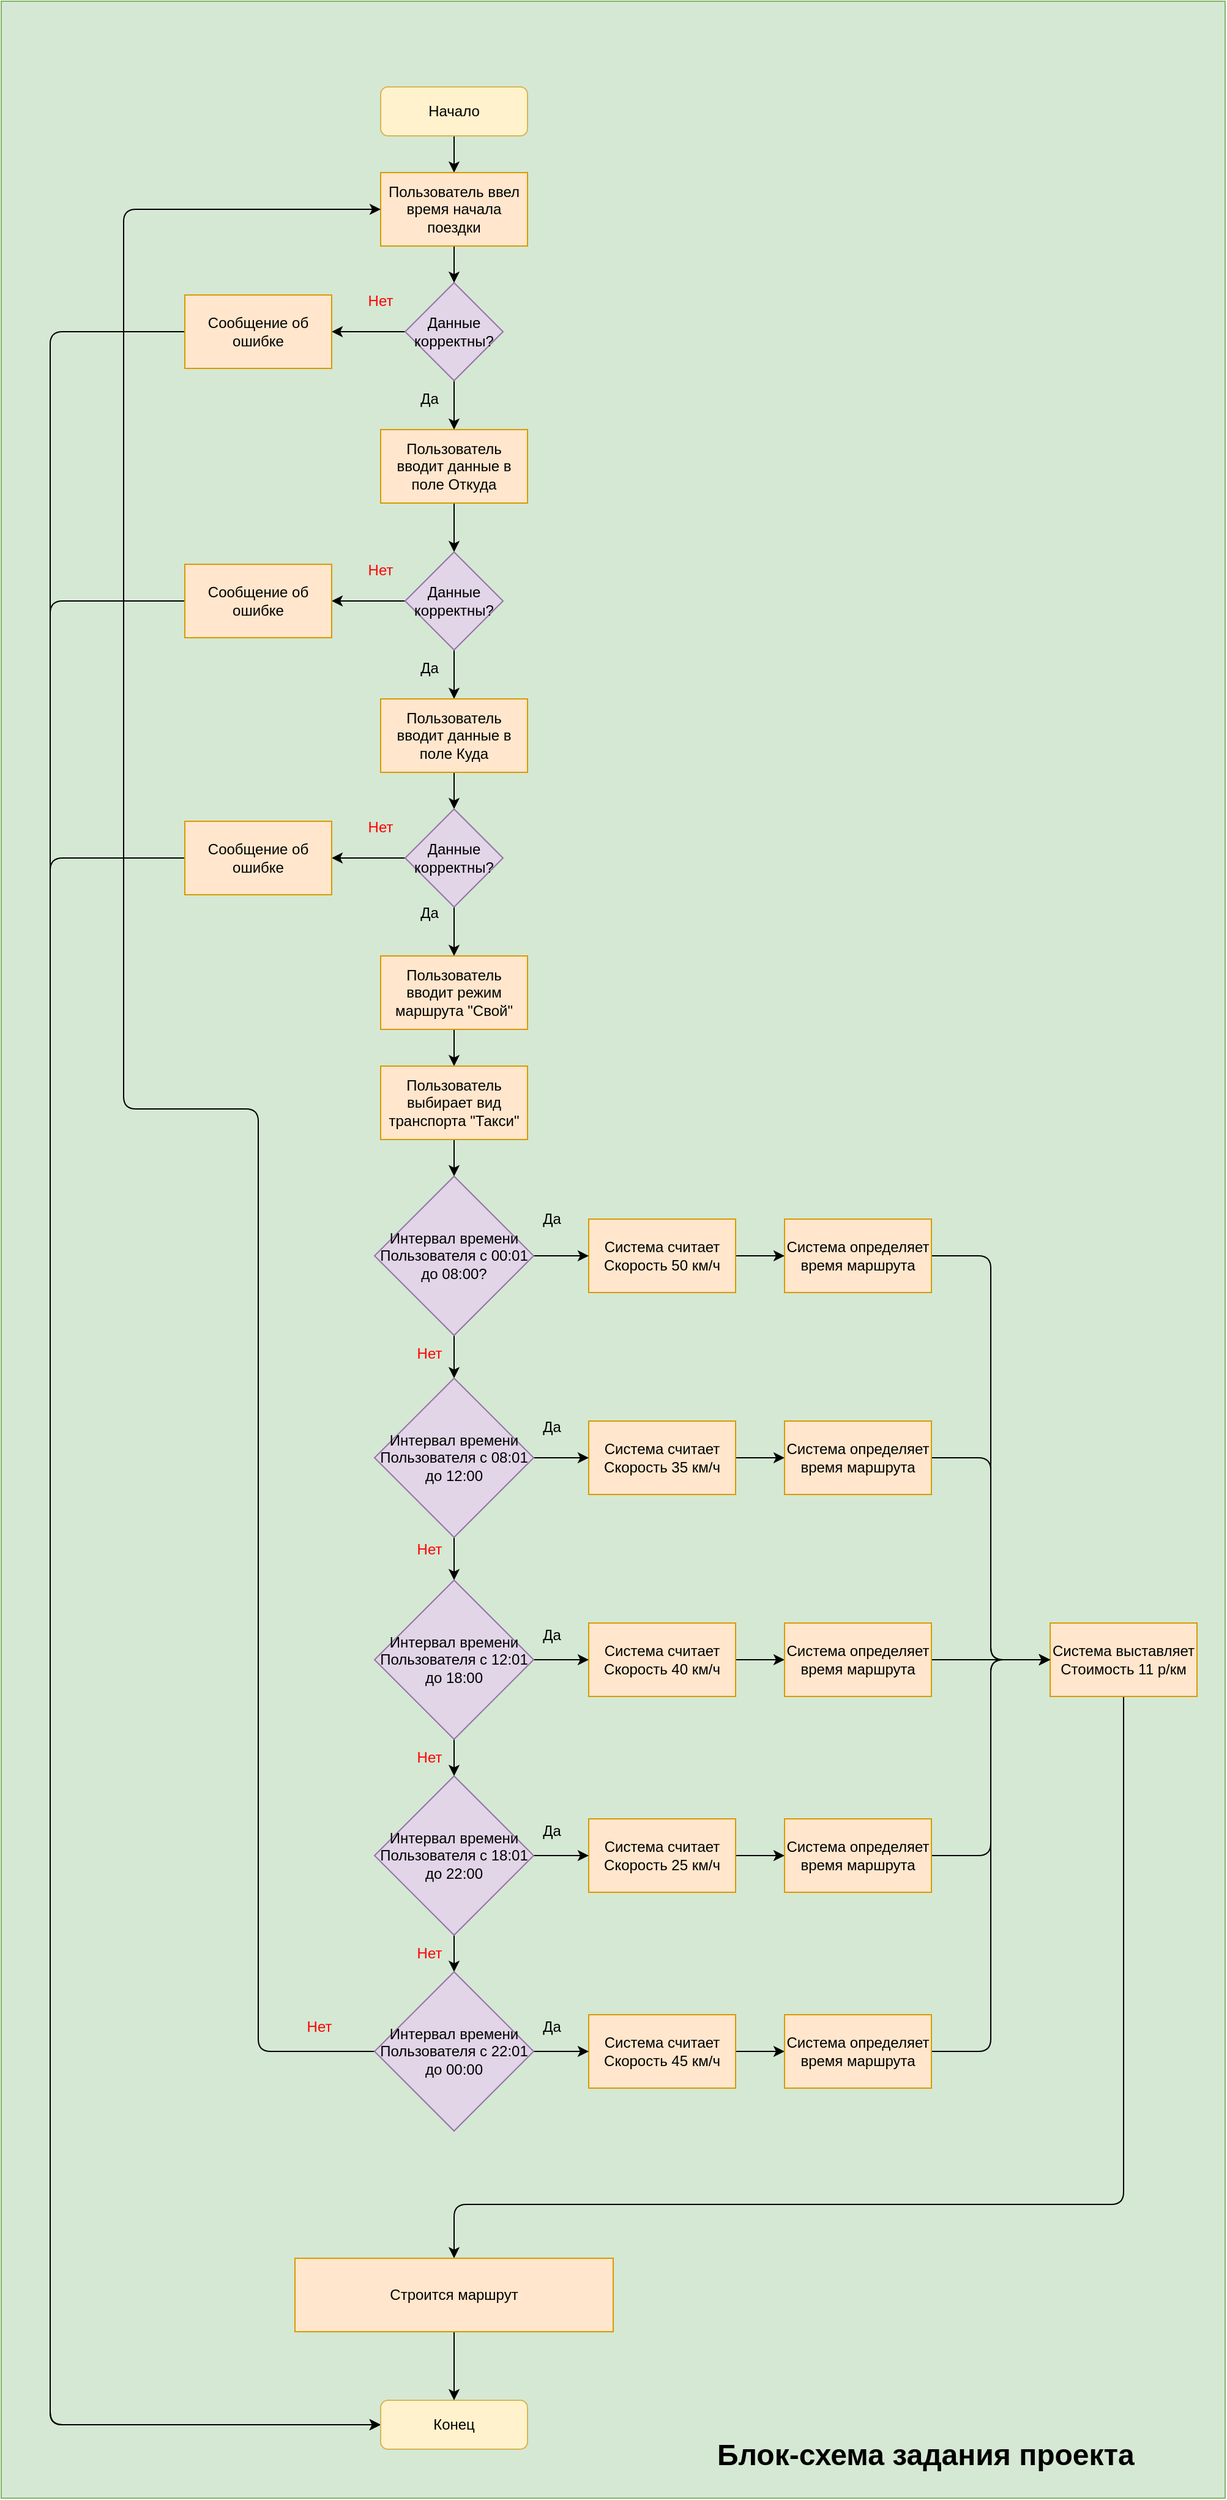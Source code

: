 <mxfile version="20.2.8" type="github">
  <diagram id="C5RBs43oDa-KdzZeNtuy" name="Page-1">
    <mxGraphModel dx="2249" dy="1934" grid="1" gridSize="10" guides="1" tooltips="1" connect="1" arrows="1" fold="1" page="1" pageScale="1" pageWidth="827" pageHeight="1169" math="0" shadow="0">
      <root>
        <mxCell id="WIyWlLk6GJQsqaUBKTNV-0" />
        <mxCell id="WIyWlLk6GJQsqaUBKTNV-1" parent="WIyWlLk6GJQsqaUBKTNV-0" />
        <mxCell id="x6Bd8umGDYyrX07FAp9d-51" value="" style="rounded=0;whiteSpace=wrap;html=1;fillColor=#d5e8d4;strokeColor=#82b366;" parent="WIyWlLk6GJQsqaUBKTNV-1" vertex="1">
          <mxGeometry x="-150" y="-120" width="1000" height="2040" as="geometry" />
        </mxCell>
        <mxCell id="MDdszQrk_3YS0Ri55PwZ-14" style="edgeStyle=orthogonalEdgeStyle;rounded=0;orthogonalLoop=1;jettySize=auto;html=1;entryX=0.5;entryY=0;entryDx=0;entryDy=0;" parent="WIyWlLk6GJQsqaUBKTNV-1" source="WIyWlLk6GJQsqaUBKTNV-3" target="MDdszQrk_3YS0Ri55PwZ-13" edge="1">
          <mxGeometry relative="1" as="geometry" />
        </mxCell>
        <mxCell id="WIyWlLk6GJQsqaUBKTNV-3" value="Начало" style="rounded=1;whiteSpace=wrap;html=1;fontSize=12;glass=0;strokeWidth=1;shadow=0;fillColor=#fff2cc;strokeColor=#d6b656;" parent="WIyWlLk6GJQsqaUBKTNV-1" vertex="1">
          <mxGeometry x="160" y="-50" width="120" height="40" as="geometry" />
        </mxCell>
        <mxCell id="MDdszQrk_3YS0Ri55PwZ-11" style="edgeStyle=orthogonalEdgeStyle;rounded=0;orthogonalLoop=1;jettySize=auto;html=1;entryX=1;entryY=0.5;entryDx=0;entryDy=0;" parent="WIyWlLk6GJQsqaUBKTNV-1" source="MDdszQrk_3YS0Ri55PwZ-7" target="MDdszQrk_3YS0Ri55PwZ-8" edge="1">
          <mxGeometry relative="1" as="geometry" />
        </mxCell>
        <mxCell id="MDdszQrk_3YS0Ri55PwZ-25" style="edgeStyle=orthogonalEdgeStyle;rounded=0;orthogonalLoop=1;jettySize=auto;html=1;entryX=0.5;entryY=0;entryDx=0;entryDy=0;" parent="WIyWlLk6GJQsqaUBKTNV-1" source="MDdszQrk_3YS0Ri55PwZ-7" target="MDdszQrk_3YS0Ri55PwZ-12" edge="1">
          <mxGeometry relative="1" as="geometry" />
        </mxCell>
        <mxCell id="MDdszQrk_3YS0Ri55PwZ-7" value="Данные корректны?" style="rhombus;whiteSpace=wrap;html=1;rounded=0;glass=0;strokeWidth=1;shadow=0;fillColor=#e1d5e7;strokeColor=#9673a6;" parent="WIyWlLk6GJQsqaUBKTNV-1" vertex="1">
          <mxGeometry x="180" y="110" width="80" height="80" as="geometry" />
        </mxCell>
        <mxCell id="x6Bd8umGDYyrX07FAp9d-45" style="edgeStyle=orthogonalEdgeStyle;rounded=1;orthogonalLoop=1;jettySize=auto;html=1;entryX=0;entryY=0.5;entryDx=0;entryDy=0;" parent="WIyWlLk6GJQsqaUBKTNV-1" source="MDdszQrk_3YS0Ri55PwZ-8" target="MDdszQrk_3YS0Ri55PwZ-55" edge="1">
          <mxGeometry relative="1" as="geometry">
            <Array as="points">
              <mxPoint x="-110" y="150" />
              <mxPoint x="-110" y="1860" />
            </Array>
          </mxGeometry>
        </mxCell>
        <mxCell id="MDdszQrk_3YS0Ri55PwZ-8" value="Сообщение об ошибке" style="whiteSpace=wrap;html=1;rounded=0;glass=0;strokeWidth=1;shadow=0;fillColor=#ffe6cc;strokeColor=#d79b00;" parent="WIyWlLk6GJQsqaUBKTNV-1" vertex="1">
          <mxGeometry y="120" width="120" height="60" as="geometry" />
        </mxCell>
        <mxCell id="MDdszQrk_3YS0Ri55PwZ-9" value="Нет" style="text;html=1;strokeColor=none;fillColor=none;align=center;verticalAlign=middle;whiteSpace=wrap;rounded=0;fontColor=#FF0000;" parent="WIyWlLk6GJQsqaUBKTNV-1" vertex="1">
          <mxGeometry x="130" y="110" width="60" height="30" as="geometry" />
        </mxCell>
        <mxCell id="MDdszQrk_3YS0Ri55PwZ-10" value="Да" style="text;html=1;strokeColor=none;fillColor=none;align=center;verticalAlign=middle;whiteSpace=wrap;rounded=0;" parent="WIyWlLk6GJQsqaUBKTNV-1" vertex="1">
          <mxGeometry x="170" y="190" width="60" height="30" as="geometry" />
        </mxCell>
        <mxCell id="MDdszQrk_3YS0Ri55PwZ-24" style="edgeStyle=orthogonalEdgeStyle;rounded=0;orthogonalLoop=1;jettySize=auto;html=1;entryX=0.5;entryY=0;entryDx=0;entryDy=0;" parent="WIyWlLk6GJQsqaUBKTNV-1" source="MDdszQrk_3YS0Ri55PwZ-12" target="MDdszQrk_3YS0Ri55PwZ-18" edge="1">
          <mxGeometry relative="1" as="geometry" />
        </mxCell>
        <mxCell id="MDdszQrk_3YS0Ri55PwZ-12" value="Пользователь вводит данные в поле Откуда" style="whiteSpace=wrap;html=1;rounded=0;glass=0;strokeWidth=1;shadow=0;fillColor=#ffe6cc;strokeColor=#d79b00;" parent="WIyWlLk6GJQsqaUBKTNV-1" vertex="1">
          <mxGeometry x="160" y="230" width="120" height="60" as="geometry" />
        </mxCell>
        <mxCell id="MDdszQrk_3YS0Ri55PwZ-23" style="edgeStyle=orthogonalEdgeStyle;rounded=0;orthogonalLoop=1;jettySize=auto;html=1;" parent="WIyWlLk6GJQsqaUBKTNV-1" source="MDdszQrk_3YS0Ri55PwZ-13" target="MDdszQrk_3YS0Ri55PwZ-7" edge="1">
          <mxGeometry relative="1" as="geometry" />
        </mxCell>
        <mxCell id="MDdszQrk_3YS0Ri55PwZ-13" value="Пользователь ввел время начала поездки" style="whiteSpace=wrap;html=1;rounded=0;glass=0;strokeWidth=1;shadow=0;fillColor=#ffe6cc;strokeColor=#d79b00;" parent="WIyWlLk6GJQsqaUBKTNV-1" vertex="1">
          <mxGeometry x="160" y="20" width="120" height="60" as="geometry" />
        </mxCell>
        <mxCell id="MDdszQrk_3YS0Ri55PwZ-17" style="edgeStyle=orthogonalEdgeStyle;rounded=0;orthogonalLoop=1;jettySize=auto;html=1;entryX=1;entryY=0.5;entryDx=0;entryDy=0;" parent="WIyWlLk6GJQsqaUBKTNV-1" source="MDdszQrk_3YS0Ri55PwZ-18" target="MDdszQrk_3YS0Ri55PwZ-19" edge="1">
          <mxGeometry relative="1" as="geometry" />
        </mxCell>
        <mxCell id="MDdszQrk_3YS0Ri55PwZ-83" style="edgeStyle=orthogonalEdgeStyle;rounded=1;orthogonalLoop=1;jettySize=auto;html=1;entryX=0.5;entryY=0;entryDx=0;entryDy=0;" parent="WIyWlLk6GJQsqaUBKTNV-1" source="MDdszQrk_3YS0Ri55PwZ-18" target="MDdszQrk_3YS0Ri55PwZ-22" edge="1">
          <mxGeometry relative="1" as="geometry" />
        </mxCell>
        <mxCell id="MDdszQrk_3YS0Ri55PwZ-18" value="Данные корректны?" style="rhombus;whiteSpace=wrap;html=1;rounded=0;glass=0;strokeWidth=1;shadow=0;fillColor=#e1d5e7;strokeColor=#9673a6;" parent="WIyWlLk6GJQsqaUBKTNV-1" vertex="1">
          <mxGeometry x="180" y="330" width="80" height="80" as="geometry" />
        </mxCell>
        <mxCell id="x6Bd8umGDYyrX07FAp9d-44" style="edgeStyle=orthogonalEdgeStyle;rounded=1;orthogonalLoop=1;jettySize=auto;html=1;entryX=0;entryY=0.5;entryDx=0;entryDy=0;" parent="WIyWlLk6GJQsqaUBKTNV-1" source="MDdszQrk_3YS0Ri55PwZ-19" target="MDdszQrk_3YS0Ri55PwZ-55" edge="1">
          <mxGeometry relative="1" as="geometry">
            <Array as="points">
              <mxPoint x="-110" y="370" />
              <mxPoint x="-110" y="1860" />
            </Array>
          </mxGeometry>
        </mxCell>
        <mxCell id="MDdszQrk_3YS0Ri55PwZ-19" value="Сообщение об ошибке" style="whiteSpace=wrap;html=1;rounded=0;glass=0;strokeWidth=1;shadow=0;fillColor=#ffe6cc;strokeColor=#d79b00;" parent="WIyWlLk6GJQsqaUBKTNV-1" vertex="1">
          <mxGeometry y="340" width="120" height="60" as="geometry" />
        </mxCell>
        <mxCell id="MDdszQrk_3YS0Ri55PwZ-20" value="Нет" style="text;html=1;strokeColor=none;fillColor=none;align=center;verticalAlign=middle;whiteSpace=wrap;rounded=0;fontColor=#FF0000;" parent="WIyWlLk6GJQsqaUBKTNV-1" vertex="1">
          <mxGeometry x="130" y="330" width="60" height="30" as="geometry" />
        </mxCell>
        <mxCell id="MDdszQrk_3YS0Ri55PwZ-21" value="Да" style="text;html=1;strokeColor=none;fillColor=none;align=center;verticalAlign=middle;whiteSpace=wrap;rounded=0;" parent="WIyWlLk6GJQsqaUBKTNV-1" vertex="1">
          <mxGeometry x="170" y="410" width="60" height="30" as="geometry" />
        </mxCell>
        <mxCell id="MDdszQrk_3YS0Ri55PwZ-35" style="edgeStyle=orthogonalEdgeStyle;rounded=0;orthogonalLoop=1;jettySize=auto;html=1;entryX=0.5;entryY=0;entryDx=0;entryDy=0;" parent="WIyWlLk6GJQsqaUBKTNV-1" source="MDdszQrk_3YS0Ri55PwZ-22" target="MDdszQrk_3YS0Ri55PwZ-29" edge="1">
          <mxGeometry relative="1" as="geometry" />
        </mxCell>
        <mxCell id="MDdszQrk_3YS0Ri55PwZ-22" value="Пользователь вводит данные в поле Куда" style="whiteSpace=wrap;html=1;rounded=0;glass=0;strokeWidth=1;shadow=0;fillColor=#ffe6cc;strokeColor=#d79b00;" parent="WIyWlLk6GJQsqaUBKTNV-1" vertex="1">
          <mxGeometry x="160" y="450" width="120" height="60" as="geometry" />
        </mxCell>
        <mxCell id="MDdszQrk_3YS0Ri55PwZ-28" style="edgeStyle=orthogonalEdgeStyle;rounded=1;orthogonalLoop=1;jettySize=auto;html=1;entryX=1;entryY=0.5;entryDx=0;entryDy=0;" parent="WIyWlLk6GJQsqaUBKTNV-1" source="MDdszQrk_3YS0Ri55PwZ-29" target="MDdszQrk_3YS0Ri55PwZ-30" edge="1">
          <mxGeometry relative="1" as="geometry" />
        </mxCell>
        <mxCell id="x6Bd8umGDYyrX07FAp9d-1" style="edgeStyle=orthogonalEdgeStyle;rounded=0;orthogonalLoop=1;jettySize=auto;html=1;entryX=0.5;entryY=0;entryDx=0;entryDy=0;" parent="WIyWlLk6GJQsqaUBKTNV-1" source="MDdszQrk_3YS0Ri55PwZ-29" target="MDdszQrk_3YS0Ri55PwZ-41" edge="1">
          <mxGeometry relative="1" as="geometry" />
        </mxCell>
        <mxCell id="MDdszQrk_3YS0Ri55PwZ-29" value="Данные корректны?" style="rhombus;whiteSpace=wrap;html=1;rounded=0;glass=0;strokeWidth=1;shadow=0;fillColor=#e1d5e7;strokeColor=#9673a6;" parent="WIyWlLk6GJQsqaUBKTNV-1" vertex="1">
          <mxGeometry x="180" y="540" width="80" height="80" as="geometry" />
        </mxCell>
        <mxCell id="x6Bd8umGDYyrX07FAp9d-43" style="edgeStyle=orthogonalEdgeStyle;rounded=1;orthogonalLoop=1;jettySize=auto;html=1;entryX=0;entryY=0.5;entryDx=0;entryDy=0;" parent="WIyWlLk6GJQsqaUBKTNV-1" source="MDdszQrk_3YS0Ri55PwZ-30" target="MDdszQrk_3YS0Ri55PwZ-55" edge="1">
          <mxGeometry relative="1" as="geometry">
            <Array as="points">
              <mxPoint x="-110" y="580" />
              <mxPoint x="-110" y="1860" />
            </Array>
          </mxGeometry>
        </mxCell>
        <mxCell id="MDdszQrk_3YS0Ri55PwZ-30" value="Сообщение об ошибке" style="whiteSpace=wrap;html=1;rounded=0;glass=0;strokeWidth=1;shadow=0;fillColor=#ffe6cc;strokeColor=#d79b00;" parent="WIyWlLk6GJQsqaUBKTNV-1" vertex="1">
          <mxGeometry y="550" width="120" height="60" as="geometry" />
        </mxCell>
        <mxCell id="MDdszQrk_3YS0Ri55PwZ-31" value="Нет" style="text;html=1;strokeColor=none;fillColor=none;align=center;verticalAlign=middle;whiteSpace=wrap;rounded=0;fontColor=#FF0000;" parent="WIyWlLk6GJQsqaUBKTNV-1" vertex="1">
          <mxGeometry x="130" y="540" width="60" height="30" as="geometry" />
        </mxCell>
        <mxCell id="x6Bd8umGDYyrX07FAp9d-2" style="edgeStyle=orthogonalEdgeStyle;rounded=0;orthogonalLoop=1;jettySize=auto;html=1;entryX=0.5;entryY=0;entryDx=0;entryDy=0;" parent="WIyWlLk6GJQsqaUBKTNV-1" source="MDdszQrk_3YS0Ri55PwZ-41" target="MDdszQrk_3YS0Ri55PwZ-59" edge="1">
          <mxGeometry relative="1" as="geometry" />
        </mxCell>
        <mxCell id="MDdszQrk_3YS0Ri55PwZ-41" value="Пользователь вводит режим маршрута &quot;Свой&quot;" style="whiteSpace=wrap;html=1;rounded=0;glass=0;strokeWidth=1;shadow=0;fillColor=#ffe6cc;strokeColor=#d79b00;" parent="WIyWlLk6GJQsqaUBKTNV-1" vertex="1">
          <mxGeometry x="160" y="660" width="120" height="60" as="geometry" />
        </mxCell>
        <mxCell id="MDdszQrk_3YS0Ri55PwZ-55" value="Конец" style="rounded=1;whiteSpace=wrap;html=1;fontSize=12;glass=0;strokeWidth=1;shadow=0;fillColor=#fff2cc;strokeColor=#d6b656;" parent="WIyWlLk6GJQsqaUBKTNV-1" vertex="1">
          <mxGeometry x="160" y="1840" width="120" height="40" as="geometry" />
        </mxCell>
        <mxCell id="x6Bd8umGDYyrX07FAp9d-4" style="edgeStyle=orthogonalEdgeStyle;rounded=0;orthogonalLoop=1;jettySize=auto;html=1;" parent="WIyWlLk6GJQsqaUBKTNV-1" source="MDdszQrk_3YS0Ri55PwZ-59" target="x6Bd8umGDYyrX07FAp9d-3" edge="1">
          <mxGeometry relative="1" as="geometry" />
        </mxCell>
        <mxCell id="MDdszQrk_3YS0Ri55PwZ-59" value="Пользователь выбирает вид транспорта &quot;Такси&quot;" style="whiteSpace=wrap;html=1;rounded=0;glass=0;strokeWidth=1;shadow=0;fillColor=#ffe6cc;strokeColor=#d79b00;" parent="WIyWlLk6GJQsqaUBKTNV-1" vertex="1">
          <mxGeometry x="160" y="750" width="120" height="60" as="geometry" />
        </mxCell>
        <mxCell id="MDdszQrk_3YS0Ri55PwZ-73" value="Строится маршрут" style="whiteSpace=wrap;html=1;rounded=0;glass=0;strokeWidth=1;shadow=0;" parent="WIyWlLk6GJQsqaUBKTNV-1" vertex="1">
          <mxGeometry x="90" y="1724" width="260" height="60" as="geometry" />
        </mxCell>
        <mxCell id="MDdszQrk_3YS0Ri55PwZ-82" value="Да" style="text;html=1;strokeColor=none;fillColor=none;align=center;verticalAlign=middle;whiteSpace=wrap;rounded=0;" parent="WIyWlLk6GJQsqaUBKTNV-1" vertex="1">
          <mxGeometry x="170" y="610" width="60" height="30" as="geometry" />
        </mxCell>
        <mxCell id="GXfTCK9ahf9_WwvT0qx7-0" style="edgeStyle=orthogonalEdgeStyle;rounded=1;orthogonalLoop=1;jettySize=auto;html=1;entryX=0.5;entryY=0;entryDx=0;entryDy=0;" edge="1" parent="WIyWlLk6GJQsqaUBKTNV-1" source="TxrjslWTLOFKVKNDRbL8-40" target="x6Bd8umGDYyrX07FAp9d-41">
          <mxGeometry relative="1" as="geometry">
            <Array as="points">
              <mxPoint x="767" y="1680" />
              <mxPoint x="220" y="1680" />
            </Array>
          </mxGeometry>
        </mxCell>
        <mxCell id="TxrjslWTLOFKVKNDRbL8-40" value="Система выставляет Стоимость 11 р/км" style="whiteSpace=wrap;html=1;rounded=0;glass=0;strokeWidth=1;shadow=0;fillColor=#ffe6cc;strokeColor=#d79b00;" parent="WIyWlLk6GJQsqaUBKTNV-1" vertex="1">
          <mxGeometry x="707" y="1205" width="120" height="60" as="geometry" />
        </mxCell>
        <mxCell id="x6Bd8umGDYyrX07FAp9d-15" style="edgeStyle=orthogonalEdgeStyle;rounded=0;orthogonalLoop=1;jettySize=auto;html=1;entryX=0;entryY=0.5;entryDx=0;entryDy=0;" parent="WIyWlLk6GJQsqaUBKTNV-1" source="TxrjslWTLOFKVKNDRbL8-86" target="TxrjslWTLOFKVKNDRbL8-96" edge="1">
          <mxGeometry relative="1" as="geometry" />
        </mxCell>
        <mxCell id="TxrjslWTLOFKVKNDRbL8-86" value="Система считает Скорость 50 км/ч" style="whiteSpace=wrap;html=1;rounded=0;glass=0;strokeWidth=1;shadow=0;fillColor=#ffe6cc;strokeColor=#d79b00;" parent="WIyWlLk6GJQsqaUBKTNV-1" vertex="1">
          <mxGeometry x="330" y="875" width="120" height="60" as="geometry" />
        </mxCell>
        <mxCell id="x6Bd8umGDYyrX07FAp9d-33" style="edgeStyle=orthogonalEdgeStyle;rounded=0;orthogonalLoop=1;jettySize=auto;html=1;entryX=0;entryY=0.5;entryDx=0;entryDy=0;" parent="WIyWlLk6GJQsqaUBKTNV-1" source="TxrjslWTLOFKVKNDRbL8-92" target="TxrjslWTLOFKVKNDRbL8-98" edge="1">
          <mxGeometry relative="1" as="geometry" />
        </mxCell>
        <mxCell id="TxrjslWTLOFKVKNDRbL8-92" value="Система считает Скорость 35 км/ч" style="whiteSpace=wrap;html=1;rounded=0;glass=0;strokeWidth=1;shadow=0;fillColor=#ffe6cc;strokeColor=#d79b00;" parent="WIyWlLk6GJQsqaUBKTNV-1" vertex="1">
          <mxGeometry x="330" y="1040" width="120" height="60" as="geometry" />
        </mxCell>
        <mxCell id="x6Bd8umGDYyrX07FAp9d-32" style="edgeStyle=orthogonalEdgeStyle;rounded=0;orthogonalLoop=1;jettySize=auto;html=1;entryX=0;entryY=0.5;entryDx=0;entryDy=0;" parent="WIyWlLk6GJQsqaUBKTNV-1" source="TxrjslWTLOFKVKNDRbL8-93" target="TxrjslWTLOFKVKNDRbL8-97" edge="1">
          <mxGeometry relative="1" as="geometry" />
        </mxCell>
        <mxCell id="TxrjslWTLOFKVKNDRbL8-93" value="Система считает Скорость 40 км/ч" style="whiteSpace=wrap;html=1;rounded=0;glass=0;strokeWidth=1;shadow=0;fillColor=#ffe6cc;strokeColor=#d79b00;" parent="WIyWlLk6GJQsqaUBKTNV-1" vertex="1">
          <mxGeometry x="330" y="1205" width="120" height="60" as="geometry" />
        </mxCell>
        <mxCell id="x6Bd8umGDYyrX07FAp9d-29" style="edgeStyle=orthogonalEdgeStyle;rounded=0;orthogonalLoop=1;jettySize=auto;html=1;entryX=0;entryY=0.5;entryDx=0;entryDy=0;" parent="WIyWlLk6GJQsqaUBKTNV-1" source="TxrjslWTLOFKVKNDRbL8-94" target="TxrjslWTLOFKVKNDRbL8-99" edge="1">
          <mxGeometry relative="1" as="geometry" />
        </mxCell>
        <mxCell id="TxrjslWTLOFKVKNDRbL8-94" value="Система считает Скорость 25 км/ч" style="whiteSpace=wrap;html=1;rounded=0;glass=0;strokeWidth=1;shadow=0;fillColor=#ffe6cc;strokeColor=#d79b00;" parent="WIyWlLk6GJQsqaUBKTNV-1" vertex="1">
          <mxGeometry x="330" y="1365" width="120" height="60" as="geometry" />
        </mxCell>
        <mxCell id="x6Bd8umGDYyrX07FAp9d-31" style="edgeStyle=orthogonalEdgeStyle;rounded=0;orthogonalLoop=1;jettySize=auto;html=1;entryX=0;entryY=0.5;entryDx=0;entryDy=0;" parent="WIyWlLk6GJQsqaUBKTNV-1" source="TxrjslWTLOFKVKNDRbL8-95" target="TxrjslWTLOFKVKNDRbL8-100" edge="1">
          <mxGeometry relative="1" as="geometry" />
        </mxCell>
        <mxCell id="TxrjslWTLOFKVKNDRbL8-95" value="Система считает Скорость 45 км/ч" style="whiteSpace=wrap;html=1;rounded=0;glass=0;strokeWidth=1;shadow=0;fillColor=#ffe6cc;strokeColor=#d79b00;" parent="WIyWlLk6GJQsqaUBKTNV-1" vertex="1">
          <mxGeometry x="330" y="1525" width="120" height="60" as="geometry" />
        </mxCell>
        <mxCell id="x6Bd8umGDYyrX07FAp9d-34" style="edgeStyle=orthogonalEdgeStyle;rounded=1;orthogonalLoop=1;jettySize=auto;html=1;entryX=0;entryY=0.5;entryDx=0;entryDy=0;" parent="WIyWlLk6GJQsqaUBKTNV-1" source="TxrjslWTLOFKVKNDRbL8-96" target="TxrjslWTLOFKVKNDRbL8-40" edge="1">
          <mxGeometry relative="1" as="geometry" />
        </mxCell>
        <mxCell id="TxrjslWTLOFKVKNDRbL8-96" value="Система определяет время маршрута" style="whiteSpace=wrap;html=1;rounded=0;glass=0;strokeWidth=1;shadow=0;fillColor=#ffe6cc;strokeColor=#d79b00;" parent="WIyWlLk6GJQsqaUBKTNV-1" vertex="1">
          <mxGeometry x="490" y="875" width="120" height="60" as="geometry" />
        </mxCell>
        <mxCell id="x6Bd8umGDYyrX07FAp9d-36" style="edgeStyle=orthogonalEdgeStyle;rounded=1;orthogonalLoop=1;jettySize=auto;html=1;entryX=0;entryY=0.5;entryDx=0;entryDy=0;" parent="WIyWlLk6GJQsqaUBKTNV-1" source="TxrjslWTLOFKVKNDRbL8-97" target="TxrjslWTLOFKVKNDRbL8-40" edge="1">
          <mxGeometry relative="1" as="geometry" />
        </mxCell>
        <mxCell id="TxrjslWTLOFKVKNDRbL8-97" value="Система определяет время маршрута" style="whiteSpace=wrap;html=1;rounded=0;glass=0;strokeWidth=1;shadow=0;fillColor=#ffe6cc;strokeColor=#d79b00;" parent="WIyWlLk6GJQsqaUBKTNV-1" vertex="1">
          <mxGeometry x="490" y="1205" width="120" height="60" as="geometry" />
        </mxCell>
        <mxCell id="x6Bd8umGDYyrX07FAp9d-35" style="edgeStyle=orthogonalEdgeStyle;rounded=1;orthogonalLoop=1;jettySize=auto;html=1;entryX=0;entryY=0.5;entryDx=0;entryDy=0;" parent="WIyWlLk6GJQsqaUBKTNV-1" source="TxrjslWTLOFKVKNDRbL8-98" target="TxrjslWTLOFKVKNDRbL8-40" edge="1">
          <mxGeometry relative="1" as="geometry" />
        </mxCell>
        <mxCell id="TxrjslWTLOFKVKNDRbL8-98" value="Система определяет время маршрута" style="whiteSpace=wrap;html=1;rounded=0;glass=0;strokeWidth=1;shadow=0;fillColor=#ffe6cc;strokeColor=#d79b00;" parent="WIyWlLk6GJQsqaUBKTNV-1" vertex="1">
          <mxGeometry x="490" y="1040" width="120" height="60" as="geometry" />
        </mxCell>
        <mxCell id="x6Bd8umGDYyrX07FAp9d-37" style="edgeStyle=orthogonalEdgeStyle;rounded=1;orthogonalLoop=1;jettySize=auto;html=1;entryX=0;entryY=0.5;entryDx=0;entryDy=0;" parent="WIyWlLk6GJQsqaUBKTNV-1" source="TxrjslWTLOFKVKNDRbL8-99" target="TxrjslWTLOFKVKNDRbL8-40" edge="1">
          <mxGeometry relative="1" as="geometry" />
        </mxCell>
        <mxCell id="TxrjslWTLOFKVKNDRbL8-99" value="Система определяет время маршрута" style="whiteSpace=wrap;html=1;rounded=0;glass=0;strokeWidth=1;shadow=0;fillColor=#ffe6cc;strokeColor=#d79b00;" parent="WIyWlLk6GJQsqaUBKTNV-1" vertex="1">
          <mxGeometry x="490" y="1365" width="120" height="60" as="geometry" />
        </mxCell>
        <mxCell id="x6Bd8umGDYyrX07FAp9d-38" style="edgeStyle=orthogonalEdgeStyle;rounded=1;orthogonalLoop=1;jettySize=auto;html=1;entryX=0;entryY=0.5;entryDx=0;entryDy=0;" parent="WIyWlLk6GJQsqaUBKTNV-1" source="TxrjslWTLOFKVKNDRbL8-100" target="TxrjslWTLOFKVKNDRbL8-40" edge="1">
          <mxGeometry relative="1" as="geometry" />
        </mxCell>
        <mxCell id="TxrjslWTLOFKVKNDRbL8-100" value="Система определяет время маршрута" style="whiteSpace=wrap;html=1;rounded=0;glass=0;strokeWidth=1;shadow=0;fillColor=#ffe6cc;strokeColor=#d79b00;" parent="WIyWlLk6GJQsqaUBKTNV-1" vertex="1">
          <mxGeometry x="490" y="1525" width="120" height="60" as="geometry" />
        </mxCell>
        <mxCell id="oh5eWrbdU4gbp5_5aUjE-4" value="&lt;h1&gt;Блок-схема задания проекта&lt;/h1&gt;" style="text;html=1;strokeColor=none;fillColor=none;spacing=5;spacingTop=-20;whiteSpace=wrap;overflow=hidden;rounded=0;" parent="WIyWlLk6GJQsqaUBKTNV-1" vertex="1">
          <mxGeometry x="430" y="1865" width="397" height="40" as="geometry" />
        </mxCell>
        <mxCell id="x6Bd8umGDYyrX07FAp9d-9" style="edgeStyle=orthogonalEdgeStyle;rounded=0;orthogonalLoop=1;jettySize=auto;html=1;entryX=0.5;entryY=0;entryDx=0;entryDy=0;" parent="WIyWlLk6GJQsqaUBKTNV-1" source="x6Bd8umGDYyrX07FAp9d-3" target="x6Bd8umGDYyrX07FAp9d-8" edge="1">
          <mxGeometry relative="1" as="geometry" />
        </mxCell>
        <mxCell id="x6Bd8umGDYyrX07FAp9d-14" style="edgeStyle=orthogonalEdgeStyle;rounded=0;orthogonalLoop=1;jettySize=auto;html=1;entryX=0;entryY=0.5;entryDx=0;entryDy=0;" parent="WIyWlLk6GJQsqaUBKTNV-1" source="x6Bd8umGDYyrX07FAp9d-3" target="TxrjslWTLOFKVKNDRbL8-86" edge="1">
          <mxGeometry relative="1" as="geometry" />
        </mxCell>
        <mxCell id="x6Bd8umGDYyrX07FAp9d-3" value="Интервал времени Пользователя с 00:01 до 08:00?" style="rhombus;whiteSpace=wrap;html=1;rounded=0;glass=0;strokeWidth=1;shadow=0;fillColor=#e1d5e7;strokeColor=#9673a6;" parent="WIyWlLk6GJQsqaUBKTNV-1" vertex="1">
          <mxGeometry x="155" y="840" width="130" height="130" as="geometry" />
        </mxCell>
        <mxCell id="x6Bd8umGDYyrX07FAp9d-23" style="edgeStyle=orthogonalEdgeStyle;rounded=0;orthogonalLoop=1;jettySize=auto;html=1;" parent="WIyWlLk6GJQsqaUBKTNV-1" source="x6Bd8umGDYyrX07FAp9d-8" target="x6Bd8umGDYyrX07FAp9d-20" edge="1">
          <mxGeometry relative="1" as="geometry" />
        </mxCell>
        <mxCell id="x6Bd8umGDYyrX07FAp9d-26" style="edgeStyle=orthogonalEdgeStyle;rounded=0;orthogonalLoop=1;jettySize=auto;html=1;entryX=0;entryY=0.5;entryDx=0;entryDy=0;" parent="WIyWlLk6GJQsqaUBKTNV-1" source="x6Bd8umGDYyrX07FAp9d-8" target="TxrjslWTLOFKVKNDRbL8-92" edge="1">
          <mxGeometry relative="1" as="geometry" />
        </mxCell>
        <mxCell id="x6Bd8umGDYyrX07FAp9d-8" value="Интервал времени Пользователя с 08:01 до 12:00" style="rhombus;whiteSpace=wrap;html=1;rounded=0;glass=0;strokeWidth=1;shadow=0;fillColor=#e1d5e7;strokeColor=#9673a6;" parent="WIyWlLk6GJQsqaUBKTNV-1" vertex="1">
          <mxGeometry x="155" y="1005" width="130" height="130" as="geometry" />
        </mxCell>
        <mxCell id="x6Bd8umGDYyrX07FAp9d-10" value="Нет" style="text;html=1;strokeColor=none;fillColor=none;align=center;verticalAlign=middle;whiteSpace=wrap;rounded=0;fontColor=#FF0000;" parent="WIyWlLk6GJQsqaUBKTNV-1" vertex="1">
          <mxGeometry x="170" y="970" width="60" height="30" as="geometry" />
        </mxCell>
        <mxCell id="x6Bd8umGDYyrX07FAp9d-24" style="edgeStyle=orthogonalEdgeStyle;rounded=0;orthogonalLoop=1;jettySize=auto;html=1;" parent="WIyWlLk6GJQsqaUBKTNV-1" source="x6Bd8umGDYyrX07FAp9d-20" target="x6Bd8umGDYyrX07FAp9d-21" edge="1">
          <mxGeometry relative="1" as="geometry" />
        </mxCell>
        <mxCell id="x6Bd8umGDYyrX07FAp9d-27" style="edgeStyle=orthogonalEdgeStyle;rounded=0;orthogonalLoop=1;jettySize=auto;html=1;entryX=0;entryY=0.5;entryDx=0;entryDy=0;" parent="WIyWlLk6GJQsqaUBKTNV-1" source="x6Bd8umGDYyrX07FAp9d-20" target="TxrjslWTLOFKVKNDRbL8-93" edge="1">
          <mxGeometry relative="1" as="geometry" />
        </mxCell>
        <mxCell id="x6Bd8umGDYyrX07FAp9d-20" value="Интервал времени Пользователя с 12:01 до 18:00" style="rhombus;whiteSpace=wrap;html=1;rounded=0;glass=0;strokeWidth=1;shadow=0;fillColor=#e1d5e7;strokeColor=#9673a6;" parent="WIyWlLk6GJQsqaUBKTNV-1" vertex="1">
          <mxGeometry x="155" y="1170" width="130" height="130" as="geometry" />
        </mxCell>
        <mxCell id="x6Bd8umGDYyrX07FAp9d-25" style="edgeStyle=orthogonalEdgeStyle;rounded=0;orthogonalLoop=1;jettySize=auto;html=1;entryX=0.5;entryY=0;entryDx=0;entryDy=0;" parent="WIyWlLk6GJQsqaUBKTNV-1" source="x6Bd8umGDYyrX07FAp9d-21" target="x6Bd8umGDYyrX07FAp9d-22" edge="1">
          <mxGeometry relative="1" as="geometry" />
        </mxCell>
        <mxCell id="x6Bd8umGDYyrX07FAp9d-28" style="edgeStyle=orthogonalEdgeStyle;rounded=0;orthogonalLoop=1;jettySize=auto;html=1;entryX=0;entryY=0.5;entryDx=0;entryDy=0;" parent="WIyWlLk6GJQsqaUBKTNV-1" source="x6Bd8umGDYyrX07FAp9d-21" target="TxrjslWTLOFKVKNDRbL8-94" edge="1">
          <mxGeometry relative="1" as="geometry" />
        </mxCell>
        <mxCell id="x6Bd8umGDYyrX07FAp9d-21" value="Интервал времени Пользователя с 18:01 до 22:00" style="rhombus;whiteSpace=wrap;html=1;rounded=0;glass=0;strokeWidth=1;shadow=0;fillColor=#e1d5e7;strokeColor=#9673a6;" parent="WIyWlLk6GJQsqaUBKTNV-1" vertex="1">
          <mxGeometry x="155" y="1330" width="130" height="130" as="geometry" />
        </mxCell>
        <mxCell id="x6Bd8umGDYyrX07FAp9d-30" style="edgeStyle=orthogonalEdgeStyle;rounded=0;orthogonalLoop=1;jettySize=auto;html=1;entryX=0;entryY=0.5;entryDx=0;entryDy=0;" parent="WIyWlLk6GJQsqaUBKTNV-1" source="x6Bd8umGDYyrX07FAp9d-22" target="TxrjslWTLOFKVKNDRbL8-95" edge="1">
          <mxGeometry relative="1" as="geometry" />
        </mxCell>
        <mxCell id="GXfTCK9ahf9_WwvT0qx7-1" style="edgeStyle=orthogonalEdgeStyle;rounded=1;orthogonalLoop=1;jettySize=auto;html=1;entryX=0;entryY=0.5;entryDx=0;entryDy=0;" edge="1" parent="WIyWlLk6GJQsqaUBKTNV-1" source="x6Bd8umGDYyrX07FAp9d-22" target="MDdszQrk_3YS0Ri55PwZ-13">
          <mxGeometry relative="1" as="geometry">
            <Array as="points">
              <mxPoint x="60" y="1555" />
              <mxPoint x="60" y="785" />
              <mxPoint x="-50" y="785" />
              <mxPoint x="-50" y="50" />
            </Array>
          </mxGeometry>
        </mxCell>
        <mxCell id="x6Bd8umGDYyrX07FAp9d-22" value="Интервал времени Пользователя с 22:01 до 00:00" style="rhombus;whiteSpace=wrap;html=1;rounded=0;glass=0;strokeWidth=1;shadow=0;fillColor=#e1d5e7;strokeColor=#9673a6;" parent="WIyWlLk6GJQsqaUBKTNV-1" vertex="1">
          <mxGeometry x="155" y="1490" width="130" height="130" as="geometry" />
        </mxCell>
        <mxCell id="x6Bd8umGDYyrX07FAp9d-42" style="edgeStyle=orthogonalEdgeStyle;rounded=1;orthogonalLoop=1;jettySize=auto;html=1;entryX=0.5;entryY=0;entryDx=0;entryDy=0;" parent="WIyWlLk6GJQsqaUBKTNV-1" source="x6Bd8umGDYyrX07FAp9d-41" target="MDdszQrk_3YS0Ri55PwZ-55" edge="1">
          <mxGeometry relative="1" as="geometry" />
        </mxCell>
        <mxCell id="x6Bd8umGDYyrX07FAp9d-41" value="Строится маршрут" style="whiteSpace=wrap;html=1;rounded=0;glass=0;strokeWidth=1;shadow=0;fillColor=#ffe6cc;strokeColor=#d79b00;" parent="WIyWlLk6GJQsqaUBKTNV-1" vertex="1">
          <mxGeometry x="90" y="1724" width="260" height="60" as="geometry" />
        </mxCell>
        <mxCell id="x6Bd8umGDYyrX07FAp9d-46" value="Нет" style="text;html=1;strokeColor=none;fillColor=none;align=center;verticalAlign=middle;whiteSpace=wrap;rounded=0;fontColor=#FF0000;" parent="WIyWlLk6GJQsqaUBKTNV-1" vertex="1">
          <mxGeometry x="170" y="1130" width="60" height="30" as="geometry" />
        </mxCell>
        <mxCell id="x6Bd8umGDYyrX07FAp9d-47" value="Нет" style="text;html=1;strokeColor=none;fillColor=none;align=center;verticalAlign=middle;whiteSpace=wrap;rounded=0;fontColor=#FF0000;" parent="WIyWlLk6GJQsqaUBKTNV-1" vertex="1">
          <mxGeometry x="170" y="1300" width="60" height="30" as="geometry" />
        </mxCell>
        <mxCell id="x6Bd8umGDYyrX07FAp9d-48" value="Нет" style="text;html=1;strokeColor=none;fillColor=none;align=center;verticalAlign=middle;whiteSpace=wrap;rounded=0;fontColor=#FF0000;" parent="WIyWlLk6GJQsqaUBKTNV-1" vertex="1">
          <mxGeometry x="170" y="1460" width="60" height="30" as="geometry" />
        </mxCell>
        <mxCell id="x6Bd8umGDYyrX07FAp9d-65" value="Да" style="text;html=1;strokeColor=none;fillColor=none;align=center;verticalAlign=middle;whiteSpace=wrap;rounded=0;" parent="WIyWlLk6GJQsqaUBKTNV-1" vertex="1">
          <mxGeometry x="270" y="860" width="60" height="30" as="geometry" />
        </mxCell>
        <mxCell id="x6Bd8umGDYyrX07FAp9d-66" value="Да" style="text;html=1;strokeColor=none;fillColor=none;align=center;verticalAlign=middle;whiteSpace=wrap;rounded=0;" parent="WIyWlLk6GJQsqaUBKTNV-1" vertex="1">
          <mxGeometry x="270" y="1030" width="60" height="30" as="geometry" />
        </mxCell>
        <mxCell id="x6Bd8umGDYyrX07FAp9d-67" value="Да" style="text;html=1;strokeColor=none;fillColor=none;align=center;verticalAlign=middle;whiteSpace=wrap;rounded=0;" parent="WIyWlLk6GJQsqaUBKTNV-1" vertex="1">
          <mxGeometry x="270" y="1200" width="60" height="30" as="geometry" />
        </mxCell>
        <mxCell id="x6Bd8umGDYyrX07FAp9d-68" value="Да" style="text;html=1;strokeColor=none;fillColor=none;align=center;verticalAlign=middle;whiteSpace=wrap;rounded=0;" parent="WIyWlLk6GJQsqaUBKTNV-1" vertex="1">
          <mxGeometry x="270" y="1360" width="60" height="30" as="geometry" />
        </mxCell>
        <mxCell id="x6Bd8umGDYyrX07FAp9d-69" value="Да" style="text;html=1;strokeColor=none;fillColor=none;align=center;verticalAlign=middle;whiteSpace=wrap;rounded=0;" parent="WIyWlLk6GJQsqaUBKTNV-1" vertex="1">
          <mxGeometry x="270" y="1520" width="60" height="30" as="geometry" />
        </mxCell>
        <mxCell id="GXfTCK9ahf9_WwvT0qx7-2" value="Нет" style="text;html=1;strokeColor=none;fillColor=none;align=center;verticalAlign=middle;whiteSpace=wrap;rounded=0;fontColor=#FF0000;" vertex="1" parent="WIyWlLk6GJQsqaUBKTNV-1">
          <mxGeometry x="80" y="1520" width="60" height="30" as="geometry" />
        </mxCell>
      </root>
    </mxGraphModel>
  </diagram>
</mxfile>
